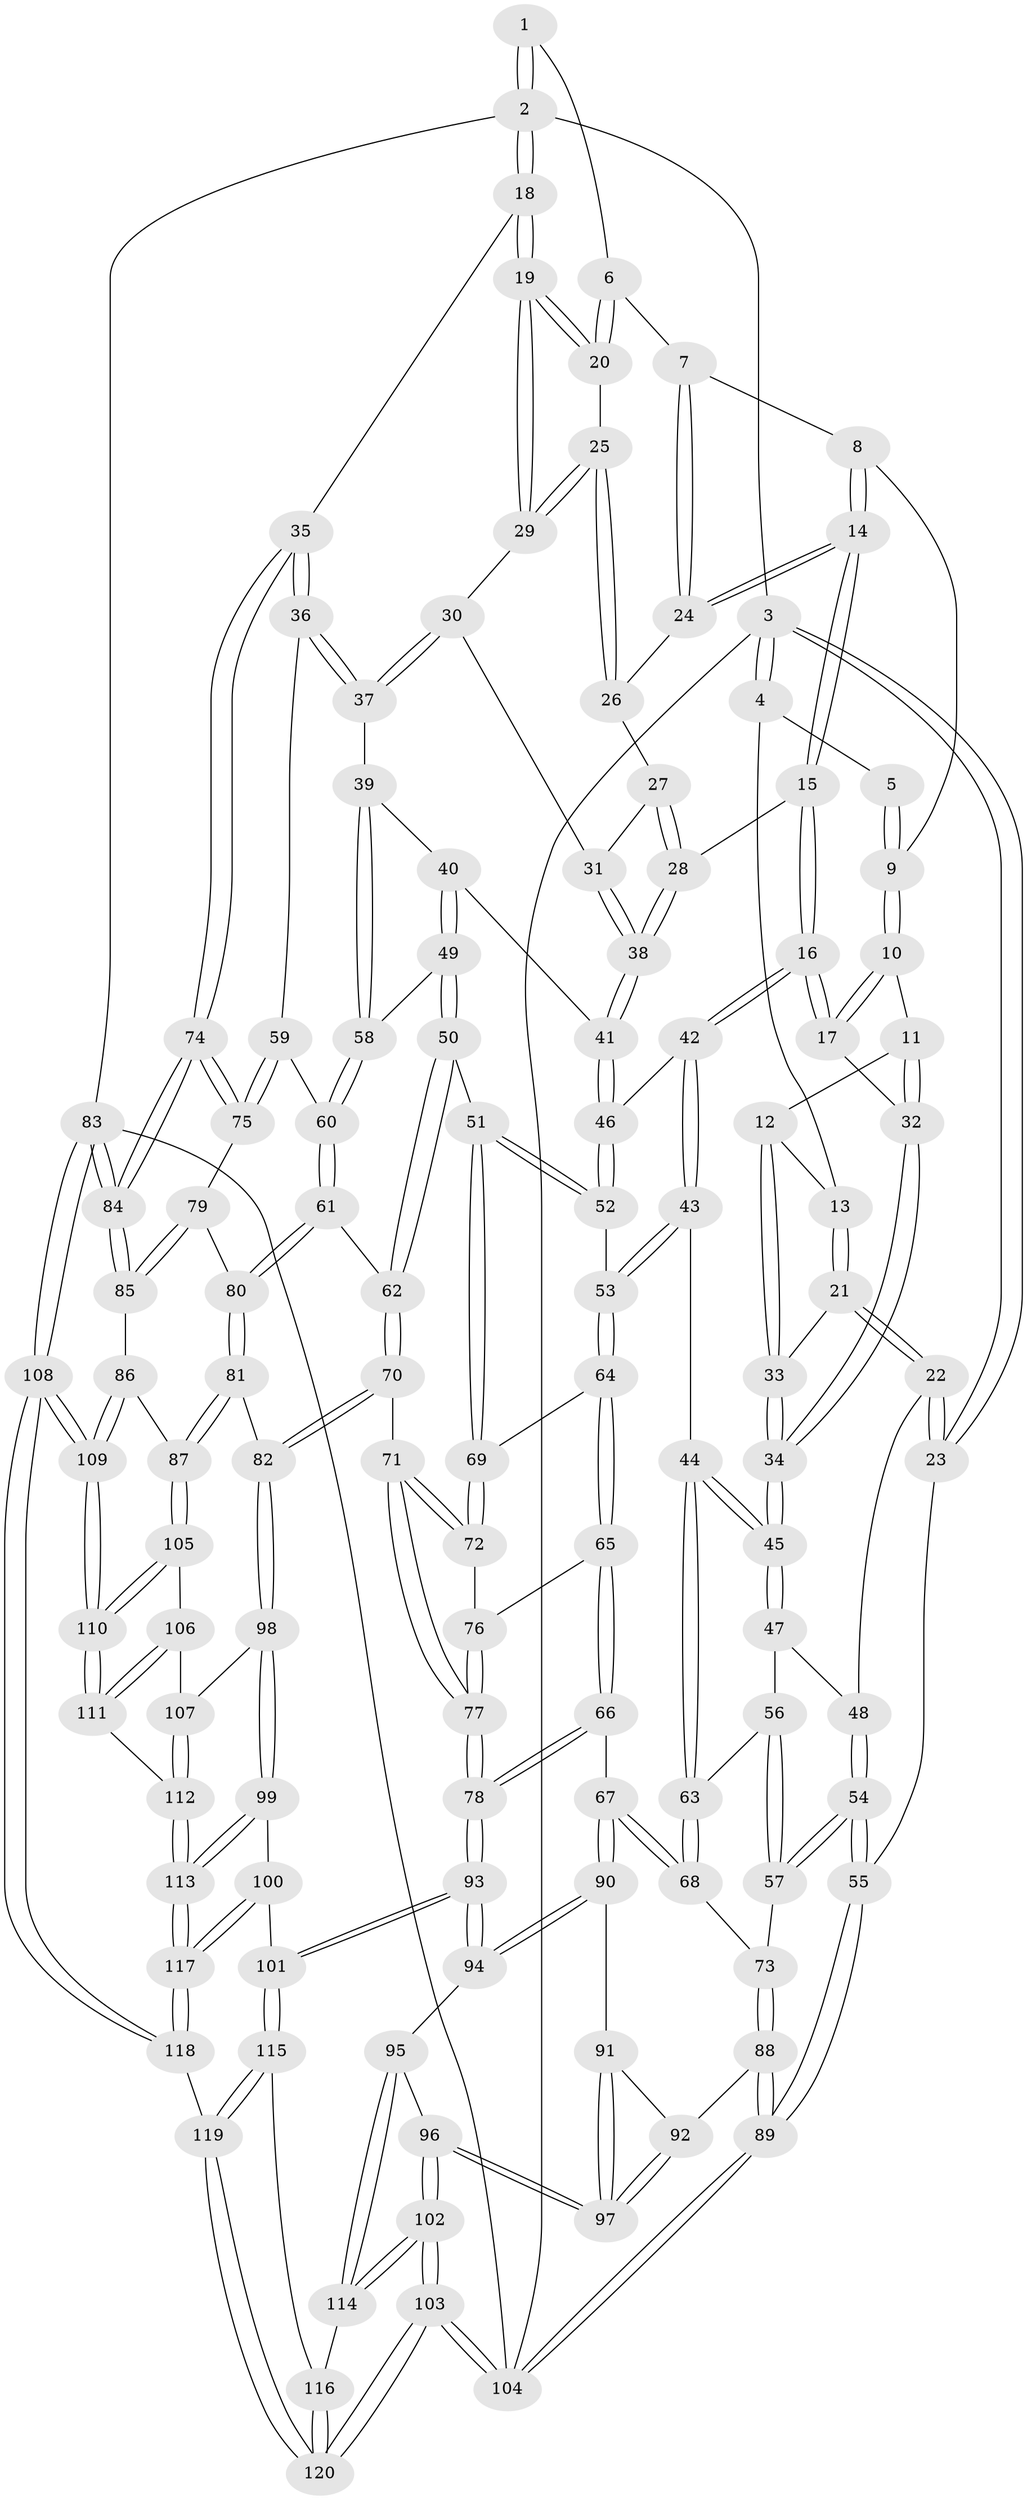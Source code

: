 // coarse degree distribution, {4: 0.31666666666666665, 3: 0.13333333333333333, 2: 0.016666666666666666, 5: 0.45, 7: 0.03333333333333333, 6: 0.03333333333333333, 9: 0.016666666666666666}
// Generated by graph-tools (version 1.1) at 2025/05/03/04/25 22:05:28]
// undirected, 120 vertices, 297 edges
graph export_dot {
graph [start="1"]
  node [color=gray90,style=filled];
  1 [pos="+0.8642055702525031+0"];
  2 [pos="+1+0"];
  3 [pos="+0+0"];
  4 [pos="+0+0"];
  5 [pos="+0.45583153138149834+0"];
  6 [pos="+0.8159229646111361+0.0384235566417748"];
  7 [pos="+0.78080480239934+0.08914246039523975"];
  8 [pos="+0.493114016522174+0"];
  9 [pos="+0.46215478110167124+0"];
  10 [pos="+0.3852450320362541+0.08822087070282261"];
  11 [pos="+0.3699246844689293+0.11332084647021844"];
  12 [pos="+0.30150443360996737+0.17488184655984207"];
  13 [pos="+0.13483109741808355+0.061037945012010826"];
  14 [pos="+0.5902416858599797+0.15008538932475132"];
  15 [pos="+0.5886548196827457+0.24276359322179938"];
  16 [pos="+0.5747696559938286+0.25334437067507337"];
  17 [pos="+0.5639105880795395+0.25311497616228773"];
  18 [pos="+1+0.22097182708623644"];
  19 [pos="+1+0.21275894024926553"];
  20 [pos="+0.9623111756980968+0.15005665289968756"];
  21 [pos="+0.07594500720976298+0.27109702330176155"];
  22 [pos="+0.002332667921812505+0.32766268114088987"];
  23 [pos="+0+0.30877232001331784"];
  24 [pos="+0.7801253459953967+0.09080137591333617"];
  25 [pos="+0.854516739582887+0.22135572591393457"];
  26 [pos="+0.7806646450030106+0.09855709658003765"];
  27 [pos="+0.7716283743043091+0.1205864250924095"];
  28 [pos="+0.6783592539047434+0.27249493632049065"];
  29 [pos="+0.8536883397134675+0.23621586150043178"];
  30 [pos="+0.8480909442068658+0.26246977835512575"];
  31 [pos="+0.7770407787381777+0.27918552245325134"];
  32 [pos="+0.49000516415012013+0.2571868143207436"];
  33 [pos="+0.2874019612590123+0.2449047103097861"];
  34 [pos="+0.3374087490574275+0.3537237857041139"];
  35 [pos="+1+0.3606718661639935"];
  36 [pos="+1+0.3770055671628574"];
  37 [pos="+0.9584357430791806+0.3911547093253396"];
  38 [pos="+0.7187189764200638+0.3087580462884112"];
  39 [pos="+0.9157585107719519+0.41601785139590985"];
  40 [pos="+0.7370516468243122+0.35516417500451386"];
  41 [pos="+0.7198864006359638+0.3164329471167598"];
  42 [pos="+0.5647199131665221+0.3072189583529775"];
  43 [pos="+0.43940452757170323+0.4613342861078285"];
  44 [pos="+0.3397850942884521+0.42348591603298846"];
  45 [pos="+0.3384044636879457+0.41949749863716984"];
  46 [pos="+0.6098147586723526+0.4116755662720632"];
  47 [pos="+0.03467279654213517+0.36011750971398043"];
  48 [pos="+0.034518488397939424+0.36000640836088876"];
  49 [pos="+0.7120069543583993+0.4750391664927822"];
  50 [pos="+0.7029897623832226+0.48510883725613546"];
  51 [pos="+0.6173732905790547+0.49627020637792624"];
  52 [pos="+0.6046970544494604+0.4860320476593152"];
  53 [pos="+0.4398259928628945+0.461698220152328"];
  54 [pos="+0.036370414845439535+0.6241262219970798"];
  55 [pos="+0+0.7421436271405208"];
  56 [pos="+0.1330832115599505+0.5036730506222798"];
  57 [pos="+0.06566347873437475+0.6168143509168419"];
  58 [pos="+0.8811736435569552+0.4609227887703494"];
  59 [pos="+0.9890106083552731+0.5426248337203657"];
  60 [pos="+0.8568848960521586+0.5805981972917482"];
  61 [pos="+0.8564837581699434+0.5817573387564989"];
  62 [pos="+0.7727405389264139+0.5973518580506862"];
  63 [pos="+0.2765050682324746+0.5168978104368035"];
  64 [pos="+0.4590035338139301+0.5739476878679406"];
  65 [pos="+0.4596608813043913+0.5985209858612534"];
  66 [pos="+0.4472897071506127+0.6357664041288207"];
  67 [pos="+0.27739610826325256+0.641274332592576"];
  68 [pos="+0.26881719318471464+0.6284745082054378"];
  69 [pos="+0.609777642418536+0.5734945716136725"];
  70 [pos="+0.709312500618017+0.692221633789331"];
  71 [pos="+0.669554680087606+0.677684008536317"];
  72 [pos="+0.610069885048001+0.5819104991558883"];
  73 [pos="+0.15968597874402182+0.6496624975479578"];
  74 [pos="+1+0.653527517181667"];
  75 [pos="+0.936068827340001+0.6320809325861906"];
  76 [pos="+0.5584756849405861+0.6135244227966443"];
  77 [pos="+0.5128256041073943+0.7426969068902746"];
  78 [pos="+0.49523155316260725+0.755494398121103"];
  79 [pos="+0.907610256225767+0.6404055680664383"];
  80 [pos="+0.8745993735220998+0.6043478385586148"];
  81 [pos="+0.7731284860470522+0.7459188786690194"];
  82 [pos="+0.7113484667388192+0.6964520707695241"];
  83 [pos="+1+1"];
  84 [pos="+1+0.9884132040796079"];
  85 [pos="+0.9042037461109002+0.7290976241524797"];
  86 [pos="+0.828235503344347+0.7657161705620148"];
  87 [pos="+0.7976796438268506+0.7680640069827176"];
  88 [pos="+0.13987068509829076+0.7622154671111759"];
  89 [pos="+0+0.9535514366744985"];
  90 [pos="+0.28043782330374833+0.65895048786634"];
  91 [pos="+0.26904620566376336+0.671514259940438"];
  92 [pos="+0.16048935625184835+0.7673737078995952"];
  93 [pos="+0.4842480047093379+0.7878172055319398"];
  94 [pos="+0.3392644438106163+0.7939658300998037"];
  95 [pos="+0.33496095133658105+0.7993716360409543"];
  96 [pos="+0.21266748003743088+0.80832665382632"];
  97 [pos="+0.19447455062009095+0.7890795020622069"];
  98 [pos="+0.6417046968013144+0.8314507038496395"];
  99 [pos="+0.6375341102939708+0.8334225166323018"];
  100 [pos="+0.5467049741470266+0.8500253977888136"];
  101 [pos="+0.5135598591925289+0.8374886673434448"];
  102 [pos="+0.015711589617138963+1"];
  103 [pos="+0+1"];
  104 [pos="+0+1"];
  105 [pos="+0.7919042427585687+0.7857631200736895"];
  106 [pos="+0.7612793138220528+0.838270312421032"];
  107 [pos="+0.7081586768375259+0.8557830253460623"];
  108 [pos="+1+1"];
  109 [pos="+1+1"];
  110 [pos="+0.8772859661276072+0.9683964982159329"];
  111 [pos="+0.7824775390356744+0.9159173066667954"];
  112 [pos="+0.7050370086062868+0.942824551524806"];
  113 [pos="+0.6875572457383805+0.9618779599126362"];
  114 [pos="+0.3269412717347216+0.8321769892241241"];
  115 [pos="+0.4743132718554807+0.9246627433742499"];
  116 [pos="+0.3700671678941261+0.9401394420226331"];
  117 [pos="+0.6521373066199015+1"];
  118 [pos="+0.6501253202513146+1"];
  119 [pos="+0.5011693937731166+1"];
  120 [pos="+0.17999784159417567+1"];
  1 -- 2;
  1 -- 2;
  1 -- 6;
  2 -- 3;
  2 -- 18;
  2 -- 18;
  2 -- 83;
  3 -- 4;
  3 -- 4;
  3 -- 23;
  3 -- 23;
  3 -- 104;
  4 -- 5;
  4 -- 13;
  5 -- 9;
  5 -- 9;
  6 -- 7;
  6 -- 20;
  6 -- 20;
  7 -- 8;
  7 -- 24;
  7 -- 24;
  8 -- 9;
  8 -- 14;
  8 -- 14;
  9 -- 10;
  9 -- 10;
  10 -- 11;
  10 -- 17;
  10 -- 17;
  11 -- 12;
  11 -- 32;
  11 -- 32;
  12 -- 13;
  12 -- 33;
  12 -- 33;
  13 -- 21;
  13 -- 21;
  14 -- 15;
  14 -- 15;
  14 -- 24;
  14 -- 24;
  15 -- 16;
  15 -- 16;
  15 -- 28;
  16 -- 17;
  16 -- 17;
  16 -- 42;
  16 -- 42;
  17 -- 32;
  18 -- 19;
  18 -- 19;
  18 -- 35;
  19 -- 20;
  19 -- 20;
  19 -- 29;
  19 -- 29;
  20 -- 25;
  21 -- 22;
  21 -- 22;
  21 -- 33;
  22 -- 23;
  22 -- 23;
  22 -- 48;
  23 -- 55;
  24 -- 26;
  25 -- 26;
  25 -- 26;
  25 -- 29;
  25 -- 29;
  26 -- 27;
  27 -- 28;
  27 -- 28;
  27 -- 31;
  28 -- 38;
  28 -- 38;
  29 -- 30;
  30 -- 31;
  30 -- 37;
  30 -- 37;
  31 -- 38;
  31 -- 38;
  32 -- 34;
  32 -- 34;
  33 -- 34;
  33 -- 34;
  34 -- 45;
  34 -- 45;
  35 -- 36;
  35 -- 36;
  35 -- 74;
  35 -- 74;
  36 -- 37;
  36 -- 37;
  36 -- 59;
  37 -- 39;
  38 -- 41;
  38 -- 41;
  39 -- 40;
  39 -- 58;
  39 -- 58;
  40 -- 41;
  40 -- 49;
  40 -- 49;
  41 -- 46;
  41 -- 46;
  42 -- 43;
  42 -- 43;
  42 -- 46;
  43 -- 44;
  43 -- 53;
  43 -- 53;
  44 -- 45;
  44 -- 45;
  44 -- 63;
  44 -- 63;
  45 -- 47;
  45 -- 47;
  46 -- 52;
  46 -- 52;
  47 -- 48;
  47 -- 56;
  48 -- 54;
  48 -- 54;
  49 -- 50;
  49 -- 50;
  49 -- 58;
  50 -- 51;
  50 -- 62;
  50 -- 62;
  51 -- 52;
  51 -- 52;
  51 -- 69;
  51 -- 69;
  52 -- 53;
  53 -- 64;
  53 -- 64;
  54 -- 55;
  54 -- 55;
  54 -- 57;
  54 -- 57;
  55 -- 89;
  55 -- 89;
  56 -- 57;
  56 -- 57;
  56 -- 63;
  57 -- 73;
  58 -- 60;
  58 -- 60;
  59 -- 60;
  59 -- 75;
  59 -- 75;
  60 -- 61;
  60 -- 61;
  61 -- 62;
  61 -- 80;
  61 -- 80;
  62 -- 70;
  62 -- 70;
  63 -- 68;
  63 -- 68;
  64 -- 65;
  64 -- 65;
  64 -- 69;
  65 -- 66;
  65 -- 66;
  65 -- 76;
  66 -- 67;
  66 -- 78;
  66 -- 78;
  67 -- 68;
  67 -- 68;
  67 -- 90;
  67 -- 90;
  68 -- 73;
  69 -- 72;
  69 -- 72;
  70 -- 71;
  70 -- 82;
  70 -- 82;
  71 -- 72;
  71 -- 72;
  71 -- 77;
  71 -- 77;
  72 -- 76;
  73 -- 88;
  73 -- 88;
  74 -- 75;
  74 -- 75;
  74 -- 84;
  74 -- 84;
  75 -- 79;
  76 -- 77;
  76 -- 77;
  77 -- 78;
  77 -- 78;
  78 -- 93;
  78 -- 93;
  79 -- 80;
  79 -- 85;
  79 -- 85;
  80 -- 81;
  80 -- 81;
  81 -- 82;
  81 -- 87;
  81 -- 87;
  82 -- 98;
  82 -- 98;
  83 -- 84;
  83 -- 84;
  83 -- 108;
  83 -- 108;
  83 -- 104;
  84 -- 85;
  84 -- 85;
  85 -- 86;
  86 -- 87;
  86 -- 109;
  86 -- 109;
  87 -- 105;
  87 -- 105;
  88 -- 89;
  88 -- 89;
  88 -- 92;
  89 -- 104;
  89 -- 104;
  90 -- 91;
  90 -- 94;
  90 -- 94;
  91 -- 92;
  91 -- 97;
  91 -- 97;
  92 -- 97;
  92 -- 97;
  93 -- 94;
  93 -- 94;
  93 -- 101;
  93 -- 101;
  94 -- 95;
  95 -- 96;
  95 -- 114;
  95 -- 114;
  96 -- 97;
  96 -- 97;
  96 -- 102;
  96 -- 102;
  98 -- 99;
  98 -- 99;
  98 -- 107;
  99 -- 100;
  99 -- 113;
  99 -- 113;
  100 -- 101;
  100 -- 117;
  100 -- 117;
  101 -- 115;
  101 -- 115;
  102 -- 103;
  102 -- 103;
  102 -- 114;
  102 -- 114;
  103 -- 104;
  103 -- 104;
  103 -- 120;
  103 -- 120;
  105 -- 106;
  105 -- 110;
  105 -- 110;
  106 -- 107;
  106 -- 111;
  106 -- 111;
  107 -- 112;
  107 -- 112;
  108 -- 109;
  108 -- 109;
  108 -- 118;
  108 -- 118;
  109 -- 110;
  109 -- 110;
  110 -- 111;
  110 -- 111;
  111 -- 112;
  112 -- 113;
  112 -- 113;
  113 -- 117;
  113 -- 117;
  114 -- 116;
  115 -- 116;
  115 -- 119;
  115 -- 119;
  116 -- 120;
  116 -- 120;
  117 -- 118;
  117 -- 118;
  118 -- 119;
  119 -- 120;
  119 -- 120;
}
